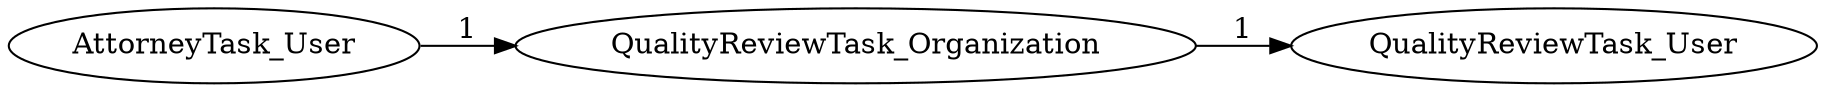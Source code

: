 digraph G {
rankdir="LR";
"QualityReviewTask_Organization" -> "QualityReviewTask_User" [label=1]
"AttorneyTask_User" -> "QualityReviewTask_Organization" [label=1]
}
